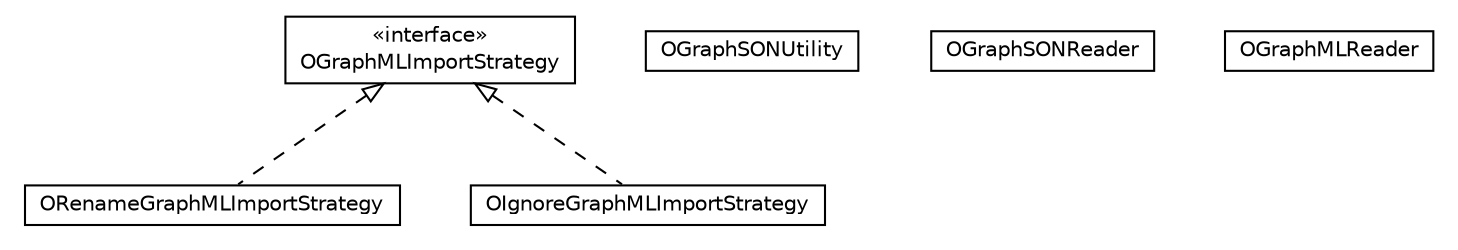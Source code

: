 #!/usr/local/bin/dot
#
# Class diagram 
# Generated by UMLGraph version R5_6-24-gf6e263 (http://www.umlgraph.org/)
#

digraph G {
	edge [fontname="Helvetica",fontsize=10,labelfontname="Helvetica",labelfontsize=10];
	node [fontname="Helvetica",fontsize=10,shape=plaintext];
	nodesep=0.25;
	ranksep=0.5;
	// com.orientechnologies.orient.graph.graphml.OGraphMLImportStrategy
	c389937 [label=<<table title="com.orientechnologies.orient.graph.graphml.OGraphMLImportStrategy" border="0" cellborder="1" cellspacing="0" cellpadding="2" port="p" href="./OGraphMLImportStrategy.html">
		<tr><td><table border="0" cellspacing="0" cellpadding="1">
<tr><td align="center" balign="center"> &#171;interface&#187; </td></tr>
<tr><td align="center" balign="center"> OGraphMLImportStrategy </td></tr>
		</table></td></tr>
		</table>>, URL="./OGraphMLImportStrategy.html", fontname="Helvetica", fontcolor="black", fontsize=10.0];
	// com.orientechnologies.orient.graph.graphml.OGraphSONUtility
	c389938 [label=<<table title="com.orientechnologies.orient.graph.graphml.OGraphSONUtility" border="0" cellborder="1" cellspacing="0" cellpadding="2" port="p" href="./OGraphSONUtility.html">
		<tr><td><table border="0" cellspacing="0" cellpadding="1">
<tr><td align="center" balign="center"> OGraphSONUtility </td></tr>
		</table></td></tr>
		</table>>, URL="./OGraphSONUtility.html", fontname="Helvetica", fontcolor="black", fontsize=10.0];
	// com.orientechnologies.orient.graph.graphml.ORenameGraphMLImportStrategy
	c389939 [label=<<table title="com.orientechnologies.orient.graph.graphml.ORenameGraphMLImportStrategy" border="0" cellborder="1" cellspacing="0" cellpadding="2" port="p" href="./ORenameGraphMLImportStrategy.html">
		<tr><td><table border="0" cellspacing="0" cellpadding="1">
<tr><td align="center" balign="center"> ORenameGraphMLImportStrategy </td></tr>
		</table></td></tr>
		</table>>, URL="./ORenameGraphMLImportStrategy.html", fontname="Helvetica", fontcolor="black", fontsize=10.0];
	// com.orientechnologies.orient.graph.graphml.OGraphSONReader
	c389940 [label=<<table title="com.orientechnologies.orient.graph.graphml.OGraphSONReader" border="0" cellborder="1" cellspacing="0" cellpadding="2" port="p" href="./OGraphSONReader.html">
		<tr><td><table border="0" cellspacing="0" cellpadding="1">
<tr><td align="center" balign="center"> OGraphSONReader </td></tr>
		</table></td></tr>
		</table>>, URL="./OGraphSONReader.html", fontname="Helvetica", fontcolor="black", fontsize=10.0];
	// com.orientechnologies.orient.graph.graphml.OIgnoreGraphMLImportStrategy
	c389941 [label=<<table title="com.orientechnologies.orient.graph.graphml.OIgnoreGraphMLImportStrategy" border="0" cellborder="1" cellspacing="0" cellpadding="2" port="p" href="./OIgnoreGraphMLImportStrategy.html">
		<tr><td><table border="0" cellspacing="0" cellpadding="1">
<tr><td align="center" balign="center"> OIgnoreGraphMLImportStrategy </td></tr>
		</table></td></tr>
		</table>>, URL="./OIgnoreGraphMLImportStrategy.html", fontname="Helvetica", fontcolor="black", fontsize=10.0];
	// com.orientechnologies.orient.graph.graphml.OGraphMLReader
	c389942 [label=<<table title="com.orientechnologies.orient.graph.graphml.OGraphMLReader" border="0" cellborder="1" cellspacing="0" cellpadding="2" port="p" href="./OGraphMLReader.html">
		<tr><td><table border="0" cellspacing="0" cellpadding="1">
<tr><td align="center" balign="center"> OGraphMLReader </td></tr>
		</table></td></tr>
		</table>>, URL="./OGraphMLReader.html", fontname="Helvetica", fontcolor="black", fontsize=10.0];
	//com.orientechnologies.orient.graph.graphml.ORenameGraphMLImportStrategy implements com.orientechnologies.orient.graph.graphml.OGraphMLImportStrategy
	c389937:p -> c389939:p [dir=back,arrowtail=empty,style=dashed];
	//com.orientechnologies.orient.graph.graphml.OIgnoreGraphMLImportStrategy implements com.orientechnologies.orient.graph.graphml.OGraphMLImportStrategy
	c389937:p -> c389941:p [dir=back,arrowtail=empty,style=dashed];
}

